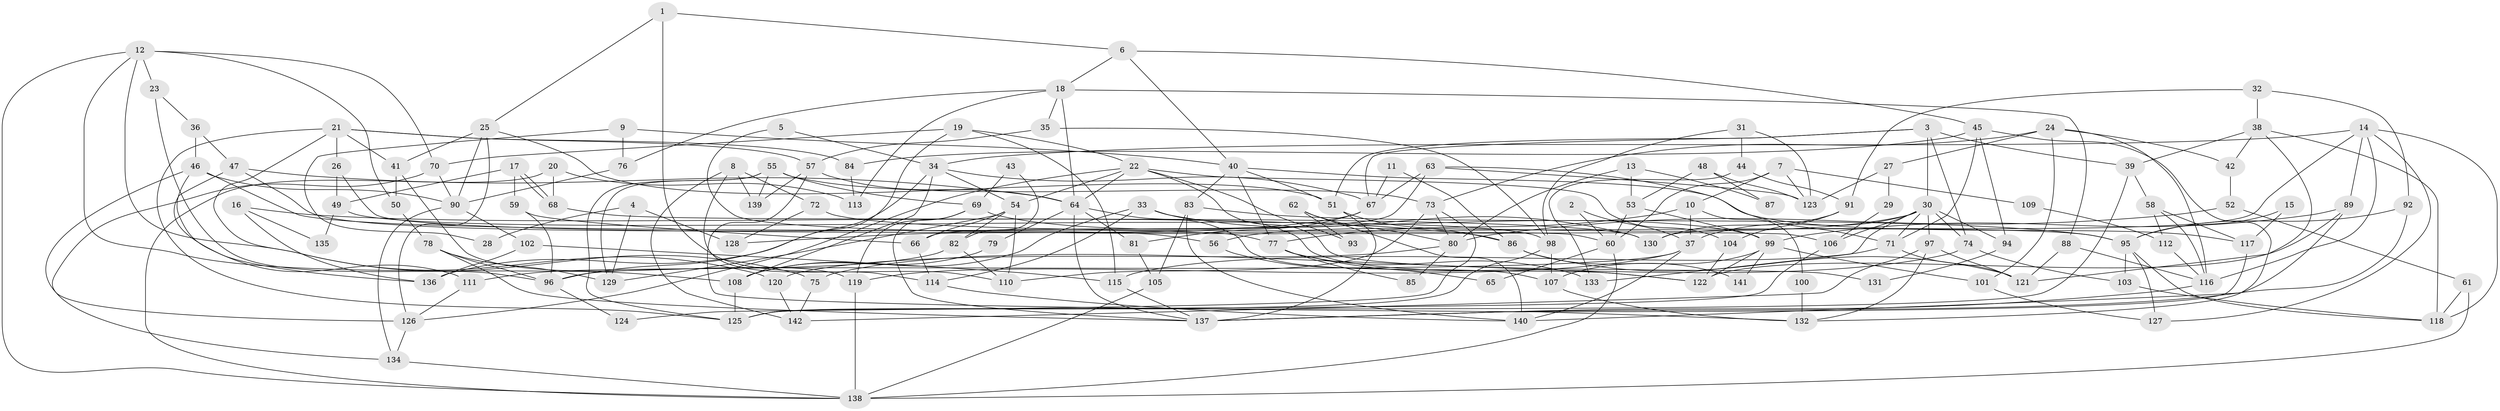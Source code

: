 // Generated by graph-tools (version 1.1) at 2025/02/03/09/25 03:02:11]
// undirected, 142 vertices, 284 edges
graph export_dot {
graph [start="1"]
  node [color=gray90,style=filled];
  1;
  2;
  3;
  4;
  5;
  6;
  7;
  8;
  9;
  10;
  11;
  12;
  13;
  14;
  15;
  16;
  17;
  18;
  19;
  20;
  21;
  22;
  23;
  24;
  25;
  26;
  27;
  28;
  29;
  30;
  31;
  32;
  33;
  34;
  35;
  36;
  37;
  38;
  39;
  40;
  41;
  42;
  43;
  44;
  45;
  46;
  47;
  48;
  49;
  50;
  51;
  52;
  53;
  54;
  55;
  56;
  57;
  58;
  59;
  60;
  61;
  62;
  63;
  64;
  65;
  66;
  67;
  68;
  69;
  70;
  71;
  72;
  73;
  74;
  75;
  76;
  77;
  78;
  79;
  80;
  81;
  82;
  83;
  84;
  85;
  86;
  87;
  88;
  89;
  90;
  91;
  92;
  93;
  94;
  95;
  96;
  97;
  98;
  99;
  100;
  101;
  102;
  103;
  104;
  105;
  106;
  107;
  108;
  109;
  110;
  111;
  112;
  113;
  114;
  115;
  116;
  117;
  118;
  119;
  120;
  121;
  122;
  123;
  124;
  125;
  126;
  127;
  128;
  129;
  130;
  131;
  132;
  133;
  134;
  135;
  136;
  137;
  138;
  139;
  140;
  141;
  142;
  1 -- 6;
  1 -- 25;
  1 -- 110;
  2 -- 60;
  2 -- 37;
  3 -- 67;
  3 -- 51;
  3 -- 30;
  3 -- 39;
  3 -- 74;
  4 -- 128;
  4 -- 129;
  4 -- 28;
  5 -- 106;
  5 -- 34;
  6 -- 45;
  6 -- 40;
  6 -- 18;
  7 -- 123;
  7 -- 10;
  7 -- 60;
  7 -- 109;
  8 -- 139;
  8 -- 142;
  8 -- 72;
  8 -- 114;
  9 -- 76;
  9 -- 40;
  9 -- 28;
  10 -- 77;
  10 -- 37;
  10 -- 100;
  11 -- 86;
  11 -- 67;
  12 -- 23;
  12 -- 50;
  12 -- 70;
  12 -- 75;
  12 -- 108;
  12 -- 138;
  13 -- 80;
  13 -- 53;
  13 -- 87;
  14 -- 127;
  14 -- 118;
  14 -- 34;
  14 -- 89;
  14 -- 116;
  14 -- 130;
  15 -- 95;
  15 -- 117;
  16 -- 136;
  16 -- 86;
  16 -- 135;
  17 -- 49;
  17 -- 68;
  17 -- 68;
  17 -- 59;
  18 -- 64;
  18 -- 35;
  18 -- 76;
  18 -- 88;
  18 -- 113;
  19 -- 22;
  19 -- 70;
  19 -- 96;
  19 -- 115;
  20 -- 68;
  20 -- 113;
  20 -- 138;
  21 -- 57;
  21 -- 41;
  21 -- 26;
  21 -- 84;
  21 -- 120;
  21 -- 125;
  22 -- 126;
  22 -- 64;
  22 -- 54;
  22 -- 93;
  22 -- 104;
  22 -- 131;
  23 -- 36;
  23 -- 96;
  24 -- 73;
  24 -- 116;
  24 -- 27;
  24 -- 42;
  24 -- 101;
  25 -- 51;
  25 -- 126;
  25 -- 41;
  25 -- 90;
  26 -- 60;
  26 -- 49;
  27 -- 123;
  27 -- 29;
  29 -- 106;
  30 -- 74;
  30 -- 37;
  30 -- 56;
  30 -- 71;
  30 -- 94;
  30 -- 97;
  30 -- 106;
  30 -- 133;
  31 -- 98;
  31 -- 44;
  31 -- 123;
  32 -- 91;
  32 -- 38;
  32 -- 92;
  33 -- 114;
  33 -- 122;
  33 -- 108;
  33 -- 130;
  34 -- 108;
  34 -- 54;
  34 -- 67;
  34 -- 136;
  35 -- 98;
  35 -- 57;
  36 -- 47;
  36 -- 46;
  37 -- 96;
  37 -- 119;
  37 -- 140;
  38 -- 39;
  38 -- 118;
  38 -- 42;
  38 -- 121;
  39 -- 125;
  39 -- 58;
  40 -- 117;
  40 -- 83;
  40 -- 51;
  40 -- 77;
  41 -- 119;
  41 -- 50;
  42 -- 52;
  43 -- 82;
  43 -- 69;
  44 -- 133;
  44 -- 91;
  45 -- 71;
  45 -- 132;
  45 -- 84;
  45 -- 94;
  46 -- 90;
  46 -- 126;
  46 -- 56;
  46 -- 111;
  47 -- 64;
  47 -- 136;
  47 -- 77;
  48 -- 53;
  48 -- 123;
  48 -- 87;
  49 -- 98;
  49 -- 135;
  50 -- 78;
  51 -- 137;
  51 -- 86;
  52 -- 80;
  52 -- 61;
  53 -- 60;
  53 -- 99;
  54 -- 66;
  54 -- 82;
  54 -- 110;
  54 -- 129;
  55 -- 129;
  55 -- 125;
  55 -- 69;
  55 -- 73;
  55 -- 139;
  56 -- 65;
  57 -- 132;
  57 -- 64;
  57 -- 139;
  58 -- 116;
  58 -- 112;
  58 -- 117;
  59 -- 66;
  59 -- 96;
  60 -- 138;
  60 -- 65;
  61 -- 138;
  61 -- 118;
  62 -- 140;
  62 -- 80;
  62 -- 93;
  63 -- 71;
  63 -- 66;
  63 -- 67;
  63 -- 123;
  64 -- 137;
  64 -- 79;
  64 -- 81;
  64 -- 107;
  66 -- 114;
  67 -- 81;
  67 -- 128;
  68 -- 130;
  69 -- 119;
  69 -- 99;
  69 -- 137;
  70 -- 90;
  70 -- 134;
  71 -- 115;
  71 -- 121;
  72 -- 95;
  72 -- 128;
  73 -- 110;
  73 -- 80;
  73 -- 124;
  74 -- 103;
  74 -- 75;
  75 -- 142;
  76 -- 90;
  77 -- 85;
  77 -- 122;
  77 -- 133;
  78 -- 96;
  78 -- 137;
  78 -- 129;
  79 -- 108;
  80 -- 120;
  80 -- 85;
  81 -- 105;
  82 -- 110;
  82 -- 111;
  83 -- 105;
  83 -- 140;
  83 -- 95;
  84 -- 113;
  86 -- 121;
  86 -- 141;
  88 -- 121;
  88 -- 116;
  89 -- 99;
  89 -- 122;
  89 -- 140;
  90 -- 134;
  90 -- 102;
  91 -- 104;
  91 -- 130;
  92 -- 137;
  92 -- 95;
  94 -- 131;
  95 -- 103;
  95 -- 118;
  95 -- 127;
  96 -- 124;
  97 -- 121;
  97 -- 132;
  97 -- 142;
  98 -- 107;
  98 -- 125;
  99 -- 122;
  99 -- 101;
  99 -- 107;
  99 -- 141;
  100 -- 132;
  101 -- 127;
  102 -- 115;
  102 -- 136;
  103 -- 118;
  104 -- 122;
  105 -- 138;
  106 -- 125;
  107 -- 132;
  108 -- 125;
  109 -- 112;
  111 -- 126;
  112 -- 116;
  114 -- 140;
  115 -- 137;
  116 -- 137;
  117 -- 137;
  119 -- 138;
  120 -- 142;
  126 -- 134;
  134 -- 138;
}
